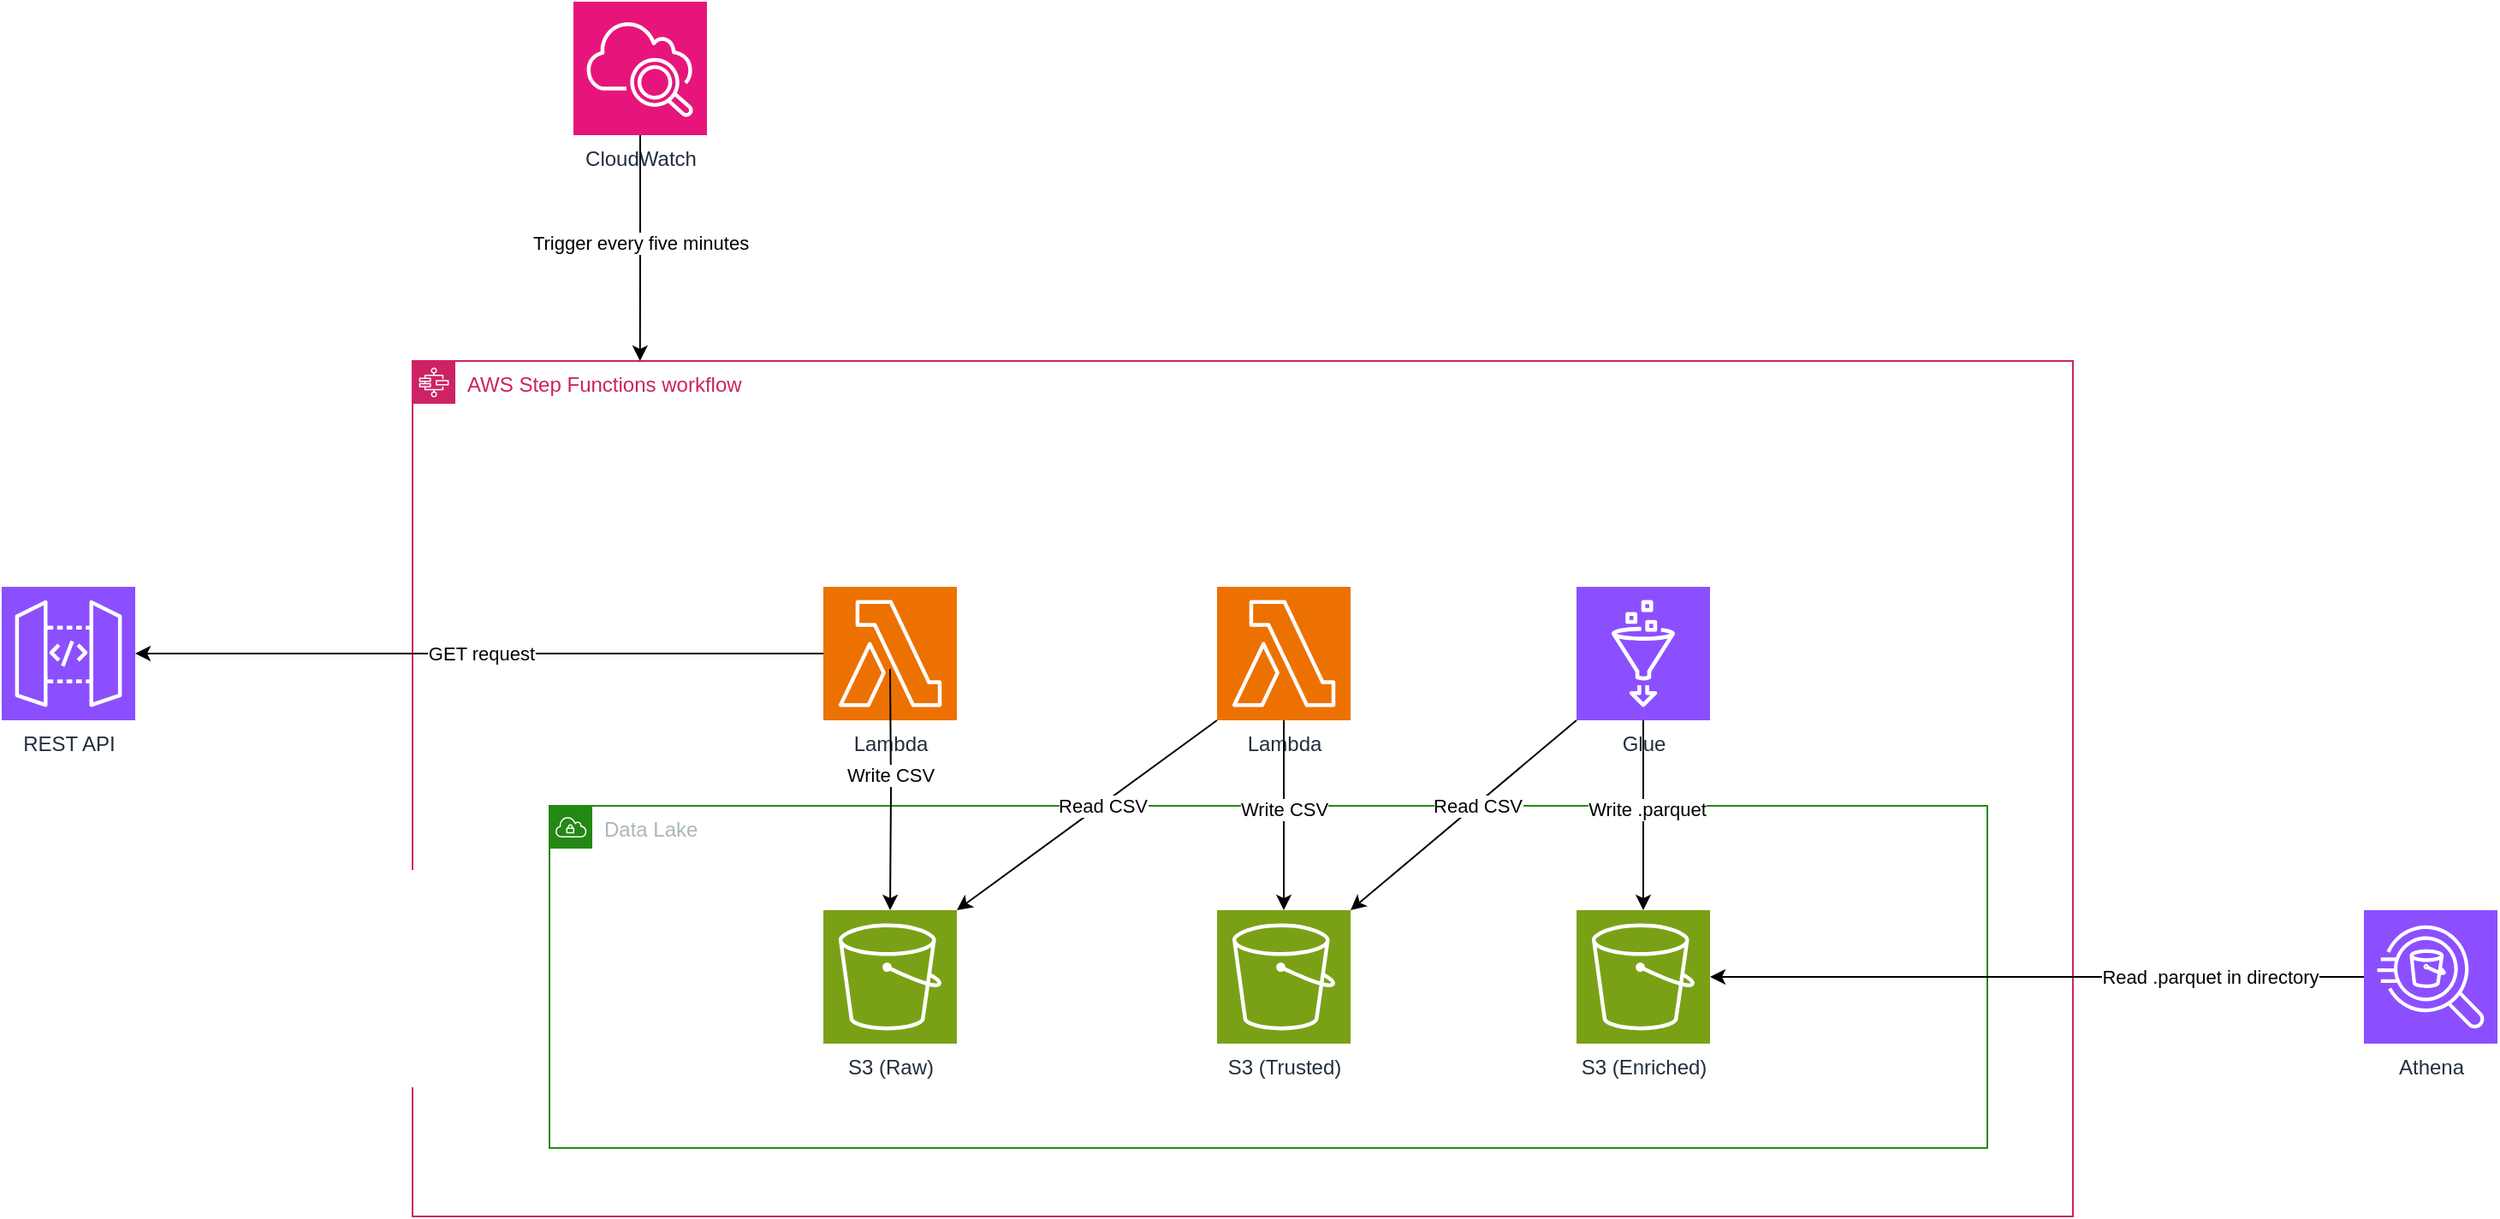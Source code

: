 <mxfile version="22.0.8" type="device">
  <diagram name="Page-1" id="6mZcQPl5dC5DQZ4-WCD6">
    <mxGraphModel dx="1865" dy="1189" grid="1" gridSize="10" guides="1" tooltips="1" connect="1" arrows="1" fold="1" page="1" pageScale="1" pageWidth="827" pageHeight="1169" math="0" shadow="0">
      <root>
        <mxCell id="0" />
        <mxCell id="1" parent="0" />
        <mxCell id="8YqQbfhn0FBXOsoKkF4f-6" value="REST API&lt;br&gt;" style="sketch=0;points=[[0,0,0],[0.25,0,0],[0.5,0,0],[0.75,0,0],[1,0,0],[0,1,0],[0.25,1,0],[0.5,1,0],[0.75,1,0],[1,1,0],[0,0.25,0],[0,0.5,0],[0,0.75,0],[1,0.25,0],[1,0.5,0],[1,0.75,0]];outlineConnect=0;fontColor=#232F3E;fillColor=#8C4FFF;strokeColor=#ffffff;dashed=0;verticalLabelPosition=bottom;verticalAlign=top;align=center;html=1;fontSize=12;fontStyle=0;aspect=fixed;shape=mxgraph.aws4.resourceIcon;resIcon=mxgraph.aws4.api_gateway;" vertex="1" parent="1">
          <mxGeometry x="120" y="522" width="78" height="78" as="geometry" />
        </mxCell>
        <mxCell id="8YqQbfhn0FBXOsoKkF4f-8" value="AWS Step Functions workflow" style="points=[[0,0],[0.25,0],[0.5,0],[0.75,0],[1,0],[1,0.25],[1,0.5],[1,0.75],[1,1],[0.75,1],[0.5,1],[0.25,1],[0,1],[0,0.75],[0,0.5],[0,0.25]];outlineConnect=0;gradientColor=none;html=1;whiteSpace=wrap;fontSize=12;fontStyle=0;container=1;pointerEvents=0;collapsible=0;recursiveResize=0;shape=mxgraph.aws4.group;grIcon=mxgraph.aws4.group_aws_step_functions_workflow;strokeColor=#CD2264;fillColor=none;verticalAlign=top;align=left;spacingLeft=30;fontColor=#CD2264;dashed=0;" vertex="1" parent="1">
          <mxGeometry x="360" y="390" width="970" height="500" as="geometry" />
        </mxCell>
        <mxCell id="8YqQbfhn0FBXOsoKkF4f-12" value="Lambda&lt;br&gt;" style="sketch=0;points=[[0,0,0],[0.25,0,0],[0.5,0,0],[0.75,0,0],[1,0,0],[0,1,0],[0.25,1,0],[0.5,1,0],[0.75,1,0],[1,1,0],[0,0.25,0],[0,0.5,0],[0,0.75,0],[1,0.25,0],[1,0.5,0],[1,0.75,0]];outlineConnect=0;fontColor=#232F3E;fillColor=#ED7100;strokeColor=#ffffff;dashed=0;verticalLabelPosition=bottom;verticalAlign=top;align=center;html=1;fontSize=12;fontStyle=0;aspect=fixed;shape=mxgraph.aws4.resourceIcon;resIcon=mxgraph.aws4.lambda;" vertex="1" parent="8YqQbfhn0FBXOsoKkF4f-8">
          <mxGeometry x="240" y="132" width="78" height="78" as="geometry" />
        </mxCell>
        <mxCell id="8YqQbfhn0FBXOsoKkF4f-22" value="Glue&lt;br&gt;" style="sketch=0;points=[[0,0,0],[0.25,0,0],[0.5,0,0],[0.75,0,0],[1,0,0],[0,1,0],[0.25,1,0],[0.5,1,0],[0.75,1,0],[1,1,0],[0,0.25,0],[0,0.5,0],[0,0.75,0],[1,0.25,0],[1,0.5,0],[1,0.75,0]];outlineConnect=0;fontColor=#232F3E;fillColor=#8C4FFF;strokeColor=#ffffff;dashed=0;verticalLabelPosition=bottom;verticalAlign=top;align=center;html=1;fontSize=12;fontStyle=0;aspect=fixed;shape=mxgraph.aws4.resourceIcon;resIcon=mxgraph.aws4.glue;" vertex="1" parent="8YqQbfhn0FBXOsoKkF4f-8">
          <mxGeometry x="680" y="132" width="78" height="78" as="geometry" />
        </mxCell>
        <mxCell id="8YqQbfhn0FBXOsoKkF4f-23" value="Lambda&lt;br&gt;" style="sketch=0;points=[[0,0,0],[0.25,0,0],[0.5,0,0],[0.75,0,0],[1,0,0],[0,1,0],[0.25,1,0],[0.5,1,0],[0.75,1,0],[1,1,0],[0,0.25,0],[0,0.5,0],[0,0.75,0],[1,0.25,0],[1,0.5,0],[1,0.75,0]];outlineConnect=0;fontColor=#232F3E;fillColor=#ED7100;strokeColor=#ffffff;dashed=0;verticalLabelPosition=bottom;verticalAlign=top;align=center;html=1;fontSize=12;fontStyle=0;aspect=fixed;shape=mxgraph.aws4.resourceIcon;resIcon=mxgraph.aws4.lambda;" vertex="1" parent="8YqQbfhn0FBXOsoKkF4f-8">
          <mxGeometry x="470" y="132" width="78" height="78" as="geometry" />
        </mxCell>
        <mxCell id="8YqQbfhn0FBXOsoKkF4f-9" value="CloudWatch&lt;br&gt;" style="sketch=0;points=[[0,0,0],[0.25,0,0],[0.5,0,0],[0.75,0,0],[1,0,0],[0,1,0],[0.25,1,0],[0.5,1,0],[0.75,1,0],[1,1,0],[0,0.25,0],[0,0.5,0],[0,0.75,0],[1,0.25,0],[1,0.5,0],[1,0.75,0]];points=[[0,0,0],[0.25,0,0],[0.5,0,0],[0.75,0,0],[1,0,0],[0,1,0],[0.25,1,0],[0.5,1,0],[0.75,1,0],[1,1,0],[0,0.25,0],[0,0.5,0],[0,0.75,0],[1,0.25,0],[1,0.5,0],[1,0.75,0]];outlineConnect=0;fontColor=#232F3E;fillColor=#E7157B;strokeColor=#ffffff;dashed=0;verticalLabelPosition=bottom;verticalAlign=top;align=center;html=1;fontSize=12;fontStyle=0;aspect=fixed;shape=mxgraph.aws4.resourceIcon;resIcon=mxgraph.aws4.cloudwatch_2;" vertex="1" parent="1">
          <mxGeometry x="454" y="180" width="78" height="78" as="geometry" />
        </mxCell>
        <mxCell id="8YqQbfhn0FBXOsoKkF4f-10" style="edgeStyle=orthogonalEdgeStyle;rounded=0;orthogonalLoop=1;jettySize=auto;html=1;entryX=0.137;entryY=0;entryDx=0;entryDy=0;entryPerimeter=0;" edge="1" parent="1" source="8YqQbfhn0FBXOsoKkF4f-9" target="8YqQbfhn0FBXOsoKkF4f-8">
          <mxGeometry relative="1" as="geometry">
            <mxPoint x="493" y="360" as="targetPoint" />
            <Array as="points" />
          </mxGeometry>
        </mxCell>
        <mxCell id="8YqQbfhn0FBXOsoKkF4f-11" value="Trigger every five minutes" style="edgeLabel;html=1;align=center;verticalAlign=middle;resizable=0;points=[];" vertex="1" connectable="0" parent="8YqQbfhn0FBXOsoKkF4f-10">
          <mxGeometry x="-0.046" relative="1" as="geometry">
            <mxPoint as="offset" />
          </mxGeometry>
        </mxCell>
        <mxCell id="8YqQbfhn0FBXOsoKkF4f-14" style="edgeStyle=orthogonalEdgeStyle;rounded=0;orthogonalLoop=1;jettySize=auto;html=1;entryX=1;entryY=0.5;entryDx=0;entryDy=0;entryPerimeter=0;exitX=0;exitY=0.5;exitDx=0;exitDy=0;exitPerimeter=0;" edge="1" parent="1" source="8YqQbfhn0FBXOsoKkF4f-12" target="8YqQbfhn0FBXOsoKkF4f-6">
          <mxGeometry relative="1" as="geometry">
            <mxPoint x="600" y="531" as="sourcePoint" />
          </mxGeometry>
        </mxCell>
        <mxCell id="8YqQbfhn0FBXOsoKkF4f-15" value="GET request" style="edgeLabel;html=1;align=center;verticalAlign=middle;resizable=0;points=[];" vertex="1" connectable="0" parent="8YqQbfhn0FBXOsoKkF4f-14">
          <mxGeometry x="-0.005" relative="1" as="geometry">
            <mxPoint as="offset" />
          </mxGeometry>
        </mxCell>
        <mxCell id="8YqQbfhn0FBXOsoKkF4f-17" value="Data Lake" style="points=[[0,0],[0.25,0],[0.5,0],[0.75,0],[1,0],[1,0.25],[1,0.5],[1,0.75],[1,1],[0.75,1],[0.5,1],[0.25,1],[0,1],[0,0.75],[0,0.5],[0,0.25]];outlineConnect=0;gradientColor=none;html=1;whiteSpace=wrap;fontSize=12;fontStyle=0;container=1;pointerEvents=0;collapsible=0;recursiveResize=0;shape=mxgraph.aws4.group;grIcon=mxgraph.aws4.group_vpc;strokeColor=#248814;fillColor=none;verticalAlign=top;align=left;spacingLeft=30;fontColor=#AAB7B8;dashed=0;" vertex="1" parent="1">
          <mxGeometry x="440" y="650" width="840" height="200" as="geometry" />
        </mxCell>
        <mxCell id="8YqQbfhn0FBXOsoKkF4f-16" value="S3 (Raw)" style="sketch=0;points=[[0,0,0],[0.25,0,0],[0.5,0,0],[0.75,0,0],[1,0,0],[0,1,0],[0.25,1,0],[0.5,1,0],[0.75,1,0],[1,1,0],[0,0.25,0],[0,0.5,0],[0,0.75,0],[1,0.25,0],[1,0.5,0],[1,0.75,0]];outlineConnect=0;fontColor=#232F3E;fillColor=#7AA116;strokeColor=#ffffff;dashed=0;verticalLabelPosition=bottom;verticalAlign=top;align=center;html=1;fontSize=12;fontStyle=0;aspect=fixed;shape=mxgraph.aws4.resourceIcon;resIcon=mxgraph.aws4.s3;" vertex="1" parent="8YqQbfhn0FBXOsoKkF4f-17">
          <mxGeometry x="160" y="61" width="78" height="78" as="geometry" />
        </mxCell>
        <mxCell id="8YqQbfhn0FBXOsoKkF4f-18" value="S3 (Trusted)" style="sketch=0;points=[[0,0,0],[0.25,0,0],[0.5,0,0],[0.75,0,0],[1,0,0],[0,1,0],[0.25,1,0],[0.5,1,0],[0.75,1,0],[1,1,0],[0,0.25,0],[0,0.5,0],[0,0.75,0],[1,0.25,0],[1,0.5,0],[1,0.75,0]];outlineConnect=0;fontColor=#232F3E;fillColor=#7AA116;strokeColor=#ffffff;dashed=0;verticalLabelPosition=bottom;verticalAlign=top;align=center;html=1;fontSize=12;fontStyle=0;aspect=fixed;shape=mxgraph.aws4.resourceIcon;resIcon=mxgraph.aws4.s3;" vertex="1" parent="8YqQbfhn0FBXOsoKkF4f-17">
          <mxGeometry x="390" y="61" width="78" height="78" as="geometry" />
        </mxCell>
        <mxCell id="8YqQbfhn0FBXOsoKkF4f-19" value="S3 (Enriched)" style="sketch=0;points=[[0,0,0],[0.25,0,0],[0.5,0,0],[0.75,0,0],[1,0,0],[0,1,0],[0.25,1,0],[0.5,1,0],[0.75,1,0],[1,1,0],[0,0.25,0],[0,0.5,0],[0,0.75,0],[1,0.25,0],[1,0.5,0],[1,0.75,0]];outlineConnect=0;fontColor=#232F3E;fillColor=#7AA116;strokeColor=#ffffff;dashed=0;verticalLabelPosition=bottom;verticalAlign=top;align=center;html=1;fontSize=12;fontStyle=0;aspect=fixed;shape=mxgraph.aws4.resourceIcon;resIcon=mxgraph.aws4.s3;" vertex="1" parent="8YqQbfhn0FBXOsoKkF4f-17">
          <mxGeometry x="600" y="61" width="78" height="78" as="geometry" />
        </mxCell>
        <mxCell id="8YqQbfhn0FBXOsoKkF4f-20" style="edgeStyle=orthogonalEdgeStyle;rounded=0;orthogonalLoop=1;jettySize=auto;html=1;" edge="1" parent="1" target="8YqQbfhn0FBXOsoKkF4f-16">
          <mxGeometry relative="1" as="geometry">
            <mxPoint x="639.0" y="570" as="sourcePoint" />
          </mxGeometry>
        </mxCell>
        <mxCell id="8YqQbfhn0FBXOsoKkF4f-21" value="Write CSV" style="edgeLabel;html=1;align=center;verticalAlign=middle;resizable=0;points=[];" vertex="1" connectable="0" parent="8YqQbfhn0FBXOsoKkF4f-20">
          <mxGeometry x="-0.125" y="-1" relative="1" as="geometry">
            <mxPoint as="offset" />
          </mxGeometry>
        </mxCell>
        <mxCell id="8YqQbfhn0FBXOsoKkF4f-25" value="" style="endArrow=classic;html=1;rounded=0;exitX=0;exitY=1;exitDx=0;exitDy=0;exitPerimeter=0;entryX=1;entryY=0;entryDx=0;entryDy=0;entryPerimeter=0;" edge="1" parent="1" source="8YqQbfhn0FBXOsoKkF4f-23" target="8YqQbfhn0FBXOsoKkF4f-16">
          <mxGeometry width="50" height="50" relative="1" as="geometry">
            <mxPoint x="890" y="740" as="sourcePoint" />
            <mxPoint x="940" y="690" as="targetPoint" />
          </mxGeometry>
        </mxCell>
        <mxCell id="8YqQbfhn0FBXOsoKkF4f-27" value="Read CSV" style="edgeLabel;html=1;align=center;verticalAlign=middle;resizable=0;points=[];" vertex="1" connectable="0" parent="8YqQbfhn0FBXOsoKkF4f-25">
          <mxGeometry x="-0.112" y="1" relative="1" as="geometry">
            <mxPoint as="offset" />
          </mxGeometry>
        </mxCell>
        <mxCell id="8YqQbfhn0FBXOsoKkF4f-28" style="edgeStyle=orthogonalEdgeStyle;rounded=0;orthogonalLoop=1;jettySize=auto;html=1;exitX=0.5;exitY=1;exitDx=0;exitDy=0;exitPerimeter=0;" edge="1" parent="1" source="8YqQbfhn0FBXOsoKkF4f-23" target="8YqQbfhn0FBXOsoKkF4f-18">
          <mxGeometry relative="1" as="geometry" />
        </mxCell>
        <mxCell id="8YqQbfhn0FBXOsoKkF4f-30" value="Write CSV" style="edgeLabel;html=1;align=center;verticalAlign=middle;resizable=0;points=[];" vertex="1" connectable="0" parent="8YqQbfhn0FBXOsoKkF4f-28">
          <mxGeometry x="-0.075" relative="1" as="geometry">
            <mxPoint as="offset" />
          </mxGeometry>
        </mxCell>
        <mxCell id="8YqQbfhn0FBXOsoKkF4f-32" style="edgeStyle=orthogonalEdgeStyle;rounded=0;orthogonalLoop=1;jettySize=auto;html=1;" edge="1" parent="1" source="8YqQbfhn0FBXOsoKkF4f-31" target="8YqQbfhn0FBXOsoKkF4f-19">
          <mxGeometry relative="1" as="geometry" />
        </mxCell>
        <mxCell id="8YqQbfhn0FBXOsoKkF4f-33" value="Read .parquet in directory" style="edgeLabel;html=1;align=center;verticalAlign=middle;resizable=0;points=[];" vertex="1" connectable="0" parent="8YqQbfhn0FBXOsoKkF4f-32">
          <mxGeometry x="-0.44" y="-1" relative="1" as="geometry">
            <mxPoint x="17" y="1" as="offset" />
          </mxGeometry>
        </mxCell>
        <mxCell id="8YqQbfhn0FBXOsoKkF4f-31" value="Athena" style="sketch=0;points=[[0,0,0],[0.25,0,0],[0.5,0,0],[0.75,0,0],[1,0,0],[0,1,0],[0.25,1,0],[0.5,1,0],[0.75,1,0],[1,1,0],[0,0.25,0],[0,0.5,0],[0,0.75,0],[1,0.25,0],[1,0.5,0],[1,0.75,0]];outlineConnect=0;fontColor=#232F3E;fillColor=#8C4FFF;strokeColor=#ffffff;dashed=0;verticalLabelPosition=bottom;verticalAlign=top;align=center;html=1;fontSize=12;fontStyle=0;aspect=fixed;shape=mxgraph.aws4.resourceIcon;resIcon=mxgraph.aws4.athena;" vertex="1" parent="1">
          <mxGeometry x="1500" y="711" width="78" height="78" as="geometry" />
        </mxCell>
        <mxCell id="8YqQbfhn0FBXOsoKkF4f-34" value="" style="endArrow=classic;html=1;rounded=0;exitX=0;exitY=1;exitDx=0;exitDy=0;exitPerimeter=0;entryX=1;entryY=0;entryDx=0;entryDy=0;entryPerimeter=0;" edge="1" parent="1" source="8YqQbfhn0FBXOsoKkF4f-22" target="8YqQbfhn0FBXOsoKkF4f-18">
          <mxGeometry width="50" height="50" relative="1" as="geometry">
            <mxPoint x="840" y="580" as="sourcePoint" />
            <mxPoint x="688" y="721" as="targetPoint" />
          </mxGeometry>
        </mxCell>
        <mxCell id="8YqQbfhn0FBXOsoKkF4f-35" value="Read CSV" style="edgeLabel;html=1;align=center;verticalAlign=middle;resizable=0;points=[];" vertex="1" connectable="0" parent="8YqQbfhn0FBXOsoKkF4f-34">
          <mxGeometry x="-0.112" y="1" relative="1" as="geometry">
            <mxPoint as="offset" />
          </mxGeometry>
        </mxCell>
        <mxCell id="8YqQbfhn0FBXOsoKkF4f-36" style="edgeStyle=orthogonalEdgeStyle;rounded=0;orthogonalLoop=1;jettySize=auto;html=1;" edge="1" parent="1" source="8YqQbfhn0FBXOsoKkF4f-22" target="8YqQbfhn0FBXOsoKkF4f-19">
          <mxGeometry relative="1" as="geometry" />
        </mxCell>
        <mxCell id="8YqQbfhn0FBXOsoKkF4f-37" value="Write .parquet" style="edgeLabel;html=1;align=center;verticalAlign=middle;resizable=0;points=[];" vertex="1" connectable="0" parent="8YqQbfhn0FBXOsoKkF4f-36">
          <mxGeometry x="-0.062" y="2" relative="1" as="geometry">
            <mxPoint as="offset" />
          </mxGeometry>
        </mxCell>
      </root>
    </mxGraphModel>
  </diagram>
</mxfile>
